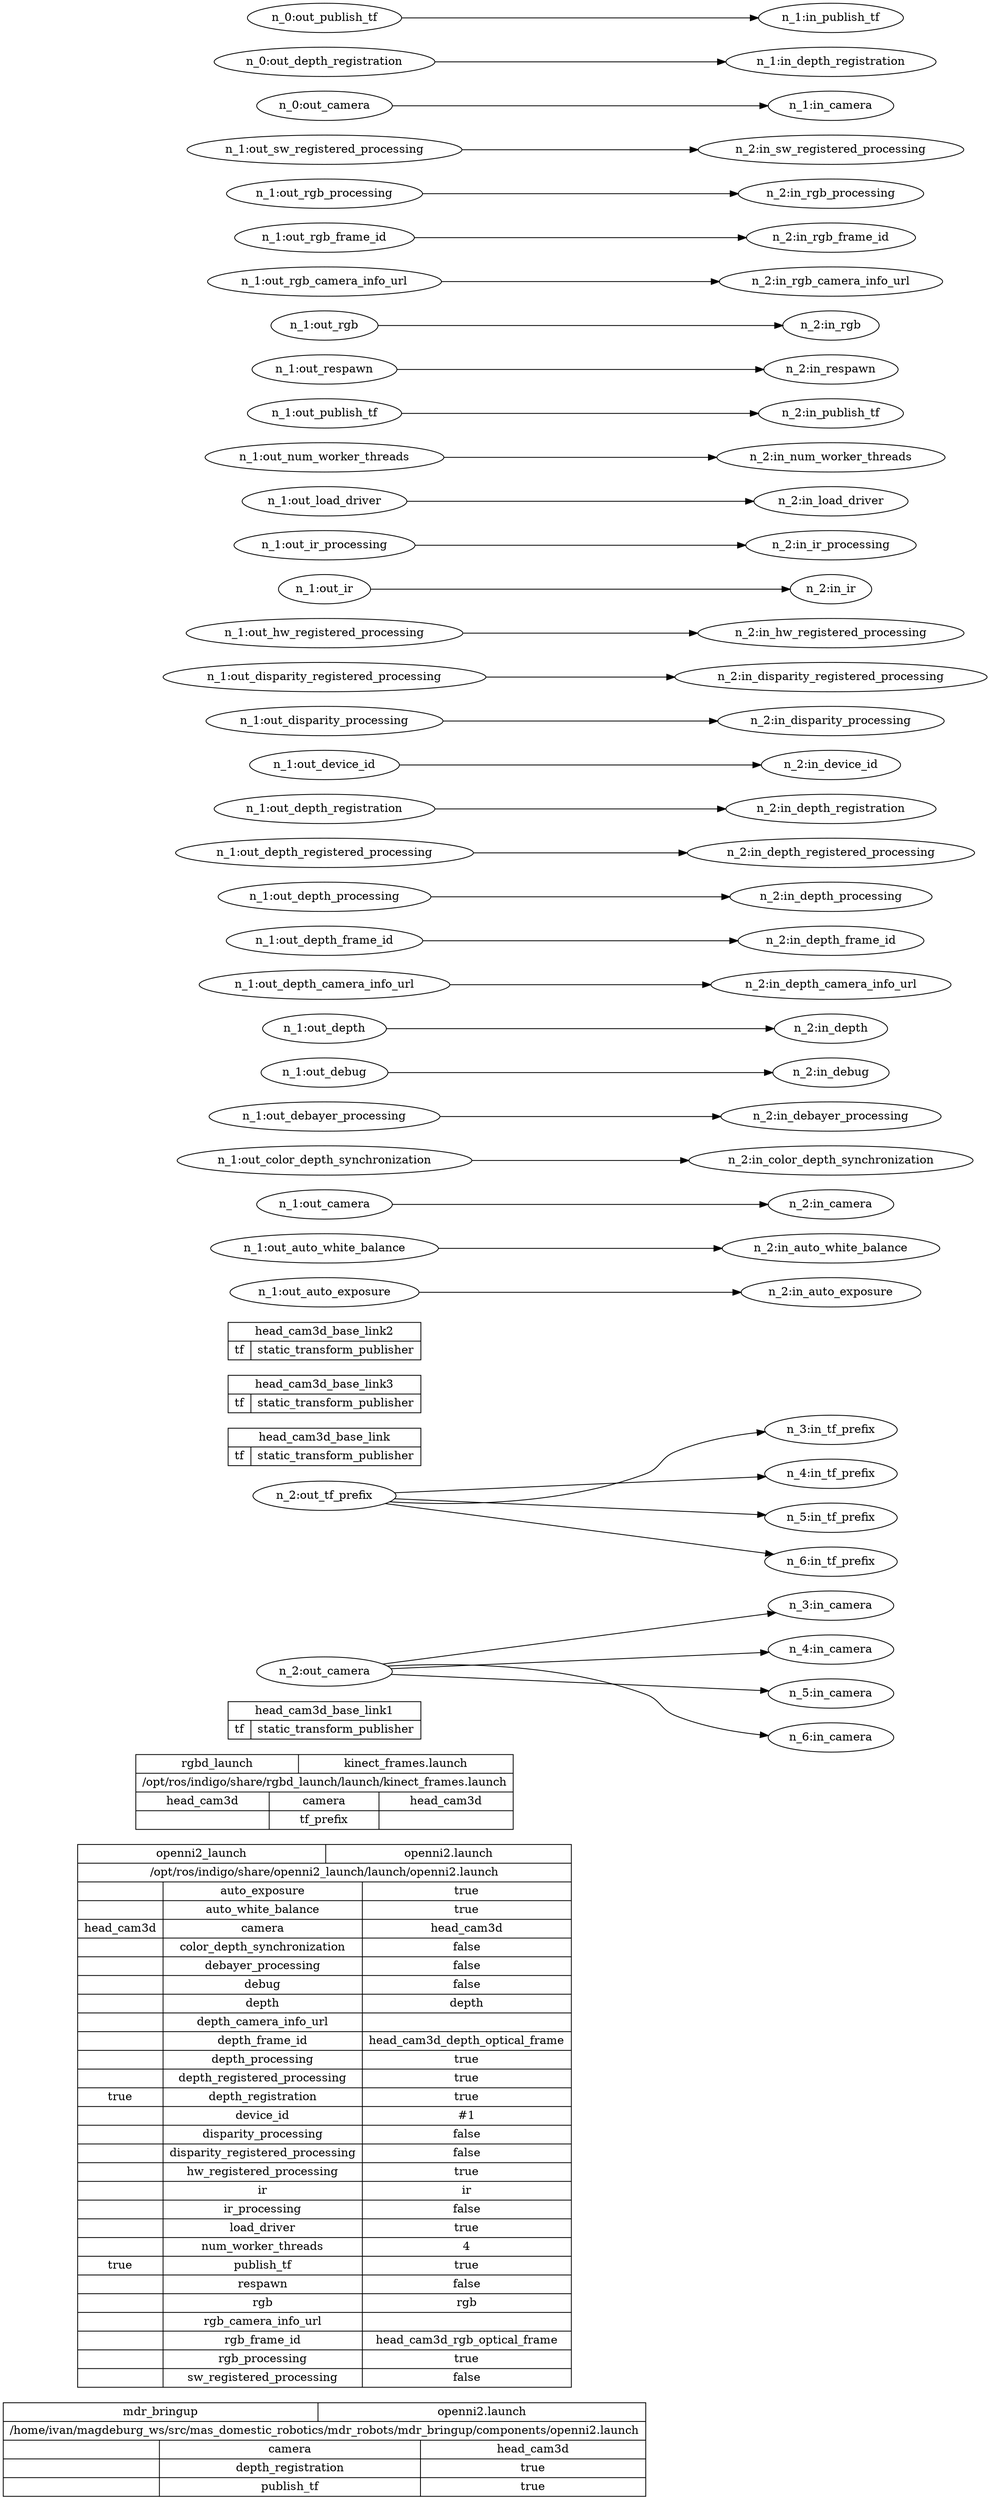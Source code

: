 strict graph {
        graph [rankdir=LR];
        node [label="\N"];
        n_0      [URL=0,
                label="{mdr_bringup|openni2.launch}|/home/ivan/magdeburg_ws/src/mas_domestic_robotics/mdr_robots/mdr_bringup/components/openni2.launch|{{ | | }|{\
camera|depth_registration|publish_tf}|{<out_camera> head_cam3d|<out_depth_registration> true|<out_publish_tf> true}}",
                shape=record];
        n_1      [URL=1,
                label="{openni2_launch|openni2.launch}|/opt/ros/indigo/share/openni2_launch/launch/openni2.launch|{{ | |<in_camera> head_cam3d| | | | | | | | |<\
in_depth_registration> true| | | | | | | | |<in_publish_tf> true| | | | | | }|{auto_exposure|auto_white_balance|camera|color_depth_\
synchronization|debayer_processing|debug|depth|depth_camera_info_url|depth_frame_id|depth_processing|depth_registered_processing|\
depth_registration|device_id|disparity_processing|disparity_registered_processing|hw_registered_processing|ir|ir_processing|load_\
driver|num_worker_threads|publish_tf|respawn|rgb|rgb_camera_info_url|rgb_frame_id|rgb_processing|sw_registered_processing}|{<out_\
auto_exposure> true|<out_auto_white_balance> true|<out_camera> head_cam3d|<out_color_depth_synchronization> false|<out_debayer_processing> \
false|<out_debug> false|<out_depth> depth|<out_depth_camera_info_url> |<out_depth_frame_id> head_cam3d_depth_optical_frame|<out_\
depth_processing> true|<out_depth_registered_processing> true|<out_depth_registration> true|<out_device_id> #1|<out_disparity_processing> \
false|<out_disparity_registered_processing> false|<out_hw_registered_processing> true|<out_ir> ir|<out_ir_processing> false|<out_\
load_driver> true|<out_num_worker_threads> 4|<out_publish_tf> true|<out_respawn> false|<out_rgb> rgb|<out_rgb_camera_info_url> |<\
out_rgb_frame_id> head_cam3d_rgb_optical_frame|<out_rgb_processing> true|<out_sw_registered_processing> false}}",
                shape=record];
        n_2      [URL=2,
                label="{rgbd_launch|kinect_frames.launch}|/opt/ros/indigo/share/rgbd_launch/launch/kinect_frames.launch|{{<in_camera> head_cam3d| }|{camera|\
tf_prefix}|{<out_camera> head_cam3d|<out_tf_prefix> }}",
                shape=record];
        3        [label="head_cam3d_base_link1|{tf|static_transform_publisher}",
                shape=record];
        "n_2:out_camera" -- "n_3:in_camera"      [dir=forward];
        "n_2:out_camera" -- "n_4:in_camera"      [dir=forward];
        "n_2:out_camera" -- "n_5:in_camera"      [dir=forward];
        "n_2:out_camera" -- "n_6:in_camera"      [dir=forward];
        "n_2:out_tf_prefix" -- "n_3:in_tf_prefix"        [dir=forward];
        "n_2:out_tf_prefix" -- "n_4:in_tf_prefix"        [dir=forward];
        "n_2:out_tf_prefix" -- "n_5:in_tf_prefix"        [dir=forward];
        "n_2:out_tf_prefix" -- "n_6:in_tf_prefix"        [dir=forward];
        4        [label="head_cam3d_base_link|{tf|static_transform_publisher}",
                shape=record];
        5        [label="head_cam3d_base_link3|{tf|static_transform_publisher}",
                shape=record];
        6        [label="head_cam3d_base_link2|{tf|static_transform_publisher}",
                shape=record];
        "n_1:out_auto_exposure" -- "n_2:in_auto_exposure"        [dir=forward];
        "n_1:out_auto_white_balance" -- "n_2:in_auto_white_balance"      [dir=forward];
        "n_1:out_camera" -- "n_2:in_camera"      [dir=forward];
        "n_1:out_color_depth_synchronization" -- "n_2:in_color_depth_synchronization"    [dir=forward];
        "n_1:out_debayer_processing" -- "n_2:in_debayer_processing"      [dir=forward];
        "n_1:out_debug" -- "n_2:in_debug"        [dir=forward];
        "n_1:out_depth" -- "n_2:in_depth"        [dir=forward];
        "n_1:out_depth_camera_info_url" -- "n_2:in_depth_camera_info_url"        [dir=forward];
        "n_1:out_depth_frame_id" -- "n_2:in_depth_frame_id"      [dir=forward];
        "n_1:out_depth_processing" -- "n_2:in_depth_processing"  [dir=forward];
        "n_1:out_depth_registered_processing" -- "n_2:in_depth_registered_processing"    [dir=forward];
        "n_1:out_depth_registration" -- "n_2:in_depth_registration"      [dir=forward];
        "n_1:out_device_id" -- "n_2:in_device_id"        [dir=forward];
        "n_1:out_disparity_processing" -- "n_2:in_disparity_processing"  [dir=forward];
        "n_1:out_disparity_registered_processing" -- "n_2:in_disparity_registered_processing"    [dir=forward];
        "n_1:out_hw_registered_processing" -- "n_2:in_hw_registered_processing"  [dir=forward];
        "n_1:out_ir" -- "n_2:in_ir"      [dir=forward];
        "n_1:out_ir_processing" -- "n_2:in_ir_processing"        [dir=forward];
        "n_1:out_load_driver" -- "n_2:in_load_driver"    [dir=forward];
        "n_1:out_num_worker_threads" -- "n_2:in_num_worker_threads"      [dir=forward];
        "n_1:out_publish_tf" -- "n_2:in_publish_tf"      [dir=forward];
        "n_1:out_respawn" -- "n_2:in_respawn"    [dir=forward];
        "n_1:out_rgb" -- "n_2:in_rgb"    [dir=forward];
        "n_1:out_rgb_camera_info_url" -- "n_2:in_rgb_camera_info_url"    [dir=forward];
        "n_1:out_rgb_frame_id" -- "n_2:in_rgb_frame_id"  [dir=forward];
        "n_1:out_rgb_processing" -- "n_2:in_rgb_processing"      [dir=forward];
        "n_1:out_sw_registered_processing" -- "n_2:in_sw_registered_processing"  [dir=forward];
        "n_0:out_camera" -- "n_1:in_camera"      [dir=forward];
        "n_0:out_depth_registration" -- "n_1:in_depth_registration"      [dir=forward];
        "n_0:out_publish_tf" -- "n_1:in_publish_tf"      [dir=forward];
}
